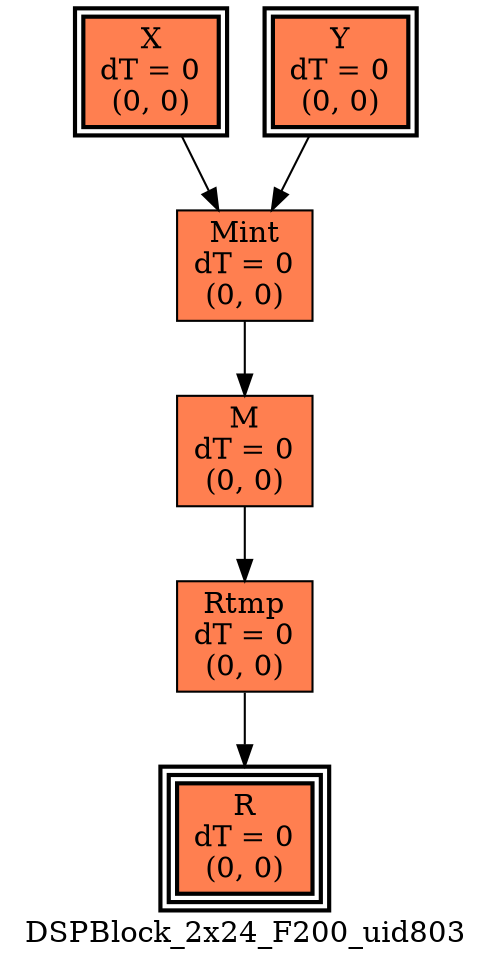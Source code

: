 digraph DSPBlock_2x24_F200_uid803
{
	//graph drawing options
	label=DSPBlock_2x24_F200_uid803;
	labelloc=bottom;
	labeljust=right;
	ratio=auto;
	nodesep=0.25;
	ranksep=0.5;

	//input/output signals of operator DSPBlock_2x24_F200_uid803
	X__DSPBlock_2x24_F200_uid803 [ label="X\ndT = 0\n(0, 0)", shape=box, color=black, style="bold, filled", fillcolor=coral, peripheries=2 ];
	Y__DSPBlock_2x24_F200_uid803 [ label="Y\ndT = 0\n(0, 0)", shape=box, color=black, style="bold, filled", fillcolor=coral, peripheries=2 ];
	R__DSPBlock_2x24_F200_uid803 [ label="R\ndT = 0\n(0, 0)", shape=box, color=black, style="bold, filled", fillcolor=coral, peripheries=3 ];
	{rank=same X__DSPBlock_2x24_F200_uid803, Y__DSPBlock_2x24_F200_uid803};
	{rank=same R__DSPBlock_2x24_F200_uid803};
	//internal signals of operator DSPBlock_2x24_F200_uid803
	Mint__DSPBlock_2x24_F200_uid803 [ label="Mint\ndT = 0\n(0, 0)", shape=box, color=black, style=filled, fillcolor=coral, peripheries=1 ];
	M__DSPBlock_2x24_F200_uid803 [ label="M\ndT = 0\n(0, 0)", shape=box, color=black, style=filled, fillcolor=coral, peripheries=1 ];
	Rtmp__DSPBlock_2x24_F200_uid803 [ label="Rtmp\ndT = 0\n(0, 0)", shape=box, color=black, style=filled, fillcolor=coral, peripheries=1 ];

	//subcomponents of operator DSPBlock_2x24_F200_uid803

	//input and internal signal connections of operator DSPBlock_2x24_F200_uid803
	X__DSPBlock_2x24_F200_uid803 -> Mint__DSPBlock_2x24_F200_uid803 [ arrowhead=normal, arrowsize=1.0, arrowtail=normal, color=black, dir=forward  ];
	Y__DSPBlock_2x24_F200_uid803 -> Mint__DSPBlock_2x24_F200_uid803 [ arrowhead=normal, arrowsize=1.0, arrowtail=normal, color=black, dir=forward  ];
	Mint__DSPBlock_2x24_F200_uid803 -> M__DSPBlock_2x24_F200_uid803 [ arrowhead=normal, arrowsize=1.0, arrowtail=normal, color=black, dir=forward  ];
	M__DSPBlock_2x24_F200_uid803 -> Rtmp__DSPBlock_2x24_F200_uid803 [ arrowhead=normal, arrowsize=1.0, arrowtail=normal, color=black, dir=forward  ];
	Rtmp__DSPBlock_2x24_F200_uid803 -> R__DSPBlock_2x24_F200_uid803 [ arrowhead=normal, arrowsize=1.0, arrowtail=normal, color=black, dir=forward  ];
}

